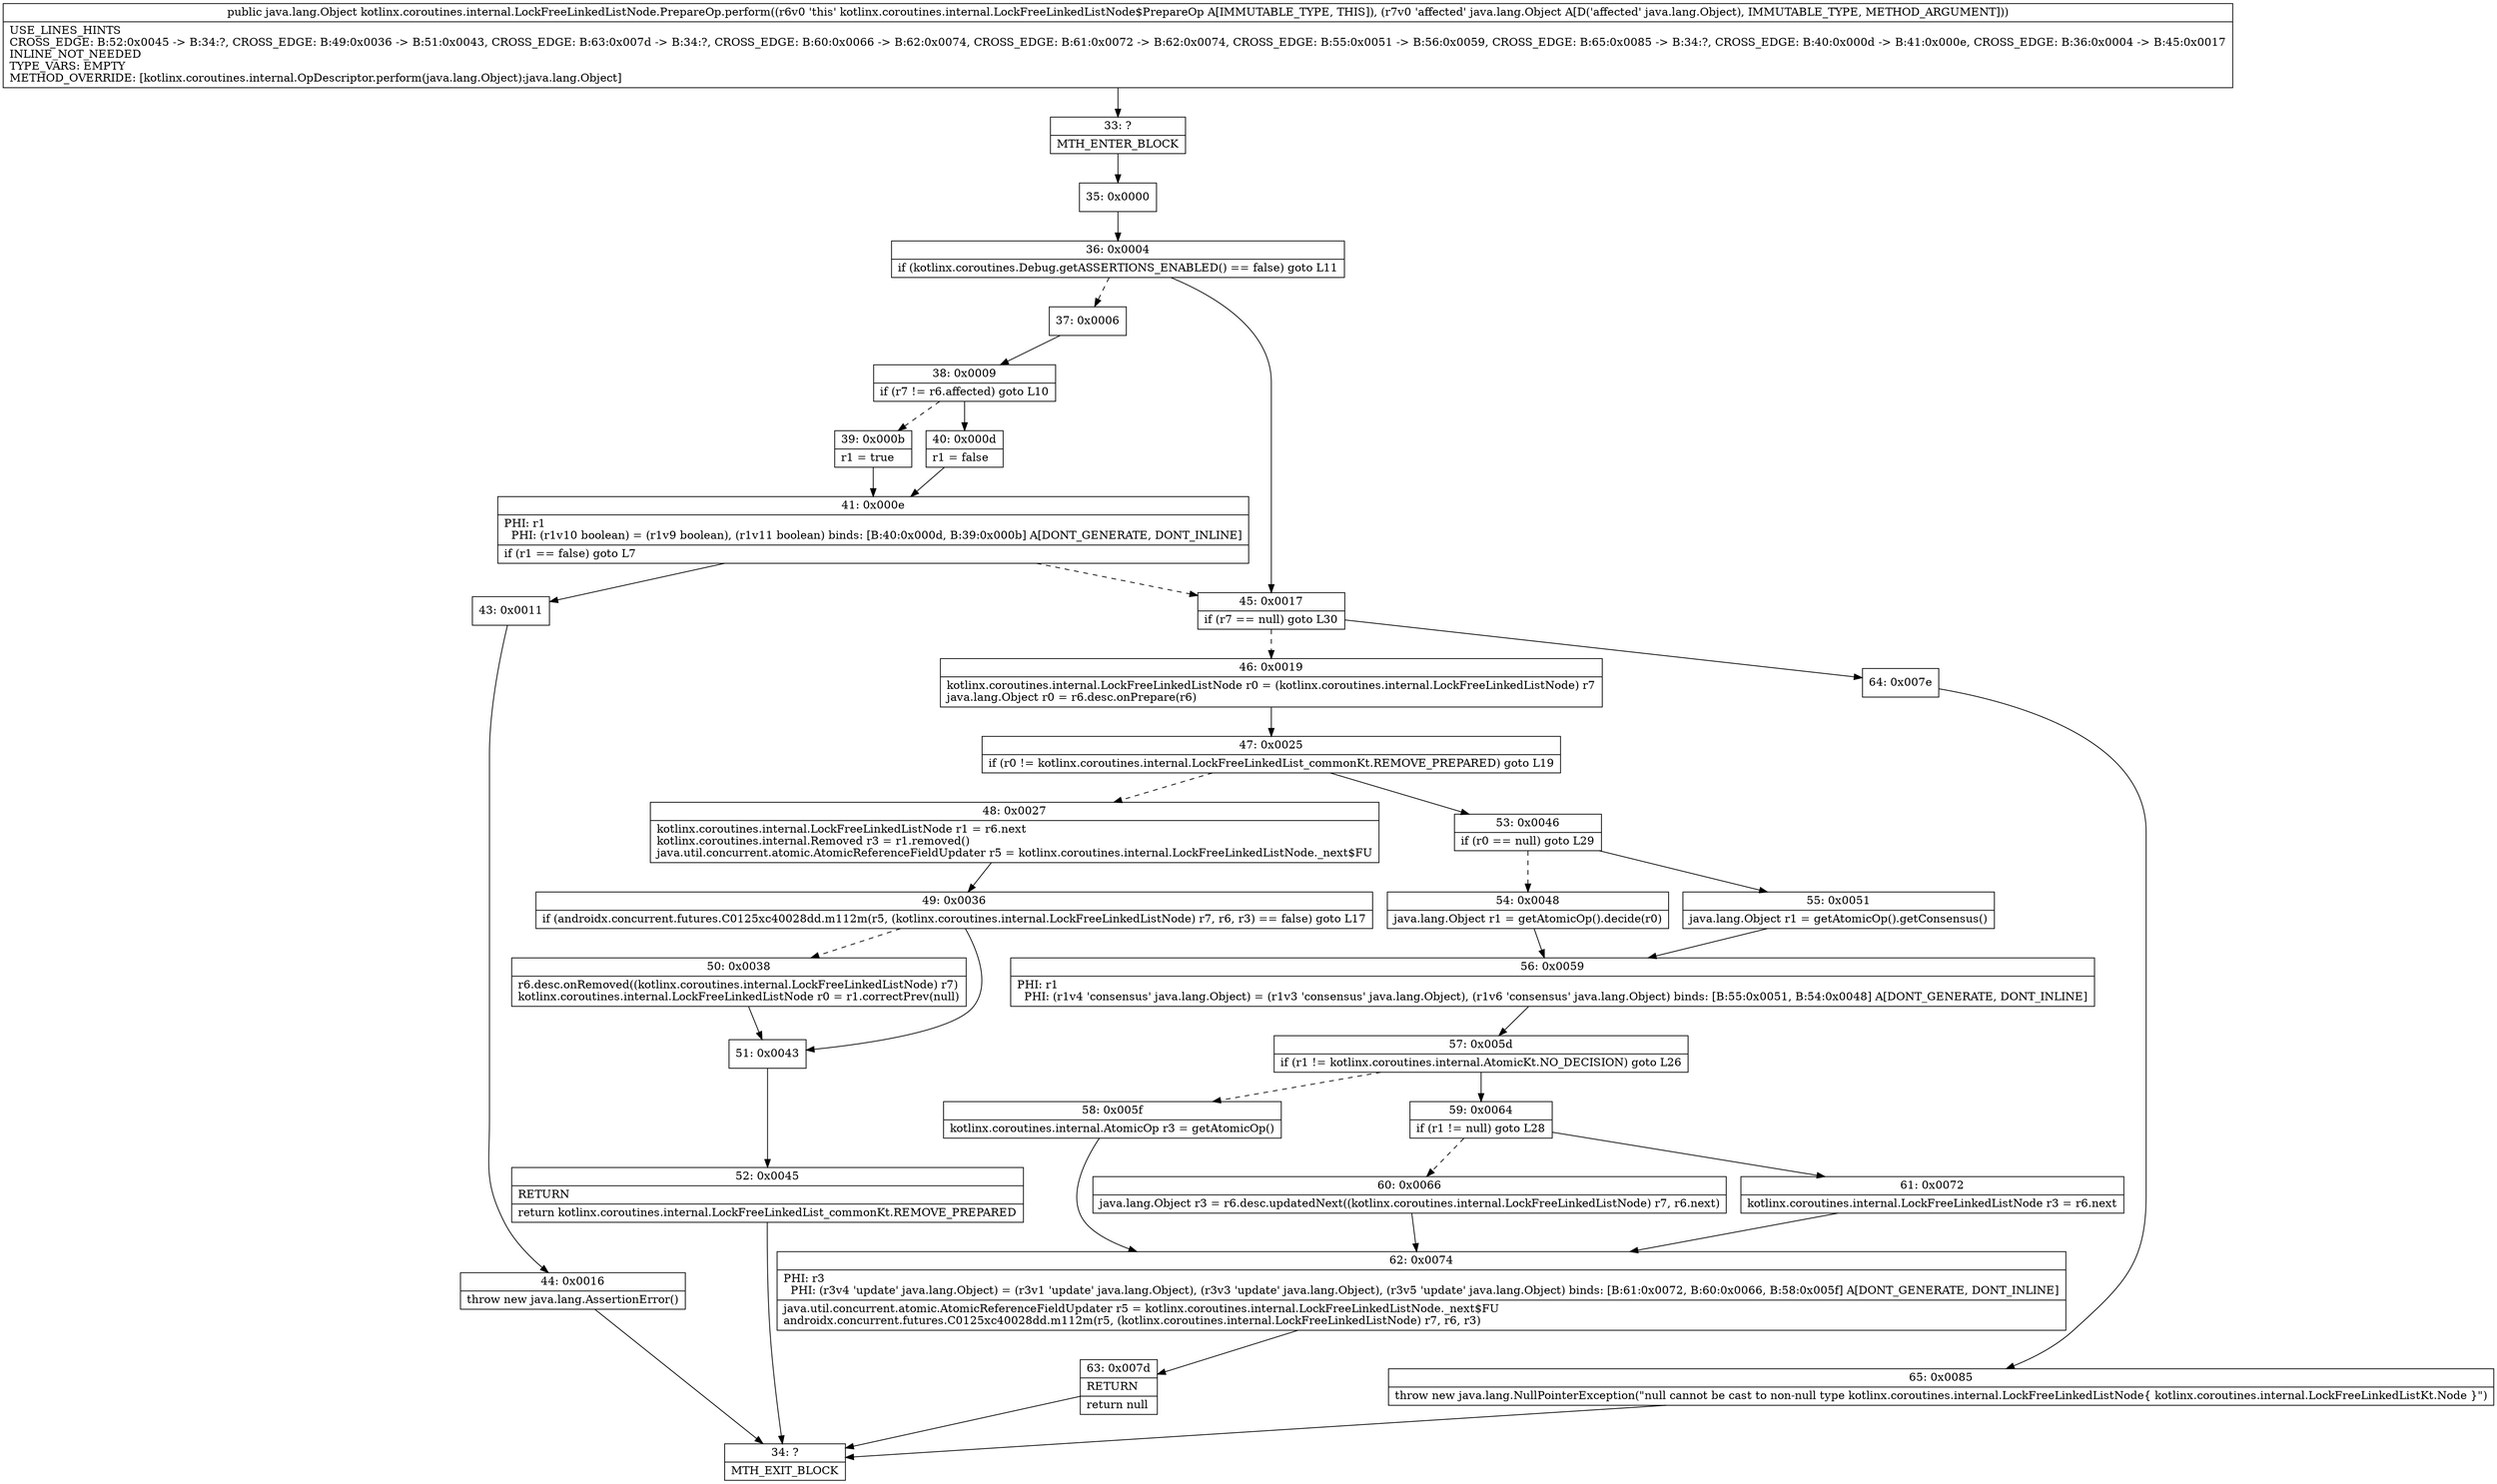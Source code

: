 digraph "CFG forkotlinx.coroutines.internal.LockFreeLinkedListNode.PrepareOp.perform(Ljava\/lang\/Object;)Ljava\/lang\/Object;" {
Node_33 [shape=record,label="{33\:\ ?|MTH_ENTER_BLOCK\l}"];
Node_35 [shape=record,label="{35\:\ 0x0000}"];
Node_36 [shape=record,label="{36\:\ 0x0004|if (kotlinx.coroutines.Debug.getASSERTIONS_ENABLED() == false) goto L11\l}"];
Node_37 [shape=record,label="{37\:\ 0x0006}"];
Node_38 [shape=record,label="{38\:\ 0x0009|if (r7 != r6.affected) goto L10\l}"];
Node_39 [shape=record,label="{39\:\ 0x000b|r1 = true\l}"];
Node_41 [shape=record,label="{41\:\ 0x000e|PHI: r1 \l  PHI: (r1v10 boolean) = (r1v9 boolean), (r1v11 boolean) binds: [B:40:0x000d, B:39:0x000b] A[DONT_GENERATE, DONT_INLINE]\l|if (r1 == false) goto L7\l}"];
Node_43 [shape=record,label="{43\:\ 0x0011}"];
Node_44 [shape=record,label="{44\:\ 0x0016|throw new java.lang.AssertionError()\l}"];
Node_34 [shape=record,label="{34\:\ ?|MTH_EXIT_BLOCK\l}"];
Node_40 [shape=record,label="{40\:\ 0x000d|r1 = false\l}"];
Node_45 [shape=record,label="{45\:\ 0x0017|if (r7 == null) goto L30\l}"];
Node_46 [shape=record,label="{46\:\ 0x0019|kotlinx.coroutines.internal.LockFreeLinkedListNode r0 = (kotlinx.coroutines.internal.LockFreeLinkedListNode) r7\ljava.lang.Object r0 = r6.desc.onPrepare(r6)\l}"];
Node_47 [shape=record,label="{47\:\ 0x0025|if (r0 != kotlinx.coroutines.internal.LockFreeLinkedList_commonKt.REMOVE_PREPARED) goto L19\l}"];
Node_48 [shape=record,label="{48\:\ 0x0027|kotlinx.coroutines.internal.LockFreeLinkedListNode r1 = r6.next\lkotlinx.coroutines.internal.Removed r3 = r1.removed()\ljava.util.concurrent.atomic.AtomicReferenceFieldUpdater r5 = kotlinx.coroutines.internal.LockFreeLinkedListNode._next$FU\l}"];
Node_49 [shape=record,label="{49\:\ 0x0036|if (androidx.concurrent.futures.C0125xc40028dd.m112m(r5, (kotlinx.coroutines.internal.LockFreeLinkedListNode) r7, r6, r3) == false) goto L17\l}"];
Node_50 [shape=record,label="{50\:\ 0x0038|r6.desc.onRemoved((kotlinx.coroutines.internal.LockFreeLinkedListNode) r7)\lkotlinx.coroutines.internal.LockFreeLinkedListNode r0 = r1.correctPrev(null)\l}"];
Node_51 [shape=record,label="{51\:\ 0x0043}"];
Node_52 [shape=record,label="{52\:\ 0x0045|RETURN\l|return kotlinx.coroutines.internal.LockFreeLinkedList_commonKt.REMOVE_PREPARED\l}"];
Node_53 [shape=record,label="{53\:\ 0x0046|if (r0 == null) goto L29\l}"];
Node_54 [shape=record,label="{54\:\ 0x0048|java.lang.Object r1 = getAtomicOp().decide(r0)\l}"];
Node_56 [shape=record,label="{56\:\ 0x0059|PHI: r1 \l  PHI: (r1v4 'consensus' java.lang.Object) = (r1v3 'consensus' java.lang.Object), (r1v6 'consensus' java.lang.Object) binds: [B:55:0x0051, B:54:0x0048] A[DONT_GENERATE, DONT_INLINE]\l}"];
Node_57 [shape=record,label="{57\:\ 0x005d|if (r1 != kotlinx.coroutines.internal.AtomicKt.NO_DECISION) goto L26\l}"];
Node_58 [shape=record,label="{58\:\ 0x005f|kotlinx.coroutines.internal.AtomicOp r3 = getAtomicOp()\l}"];
Node_62 [shape=record,label="{62\:\ 0x0074|PHI: r3 \l  PHI: (r3v4 'update' java.lang.Object) = (r3v1 'update' java.lang.Object), (r3v3 'update' java.lang.Object), (r3v5 'update' java.lang.Object) binds: [B:61:0x0072, B:60:0x0066, B:58:0x005f] A[DONT_GENERATE, DONT_INLINE]\l|java.util.concurrent.atomic.AtomicReferenceFieldUpdater r5 = kotlinx.coroutines.internal.LockFreeLinkedListNode._next$FU\landroidx.concurrent.futures.C0125xc40028dd.m112m(r5, (kotlinx.coroutines.internal.LockFreeLinkedListNode) r7, r6, r3)\l}"];
Node_63 [shape=record,label="{63\:\ 0x007d|RETURN\l|return null\l}"];
Node_59 [shape=record,label="{59\:\ 0x0064|if (r1 != null) goto L28\l}"];
Node_60 [shape=record,label="{60\:\ 0x0066|java.lang.Object r3 = r6.desc.updatedNext((kotlinx.coroutines.internal.LockFreeLinkedListNode) r7, r6.next)\l}"];
Node_61 [shape=record,label="{61\:\ 0x0072|kotlinx.coroutines.internal.LockFreeLinkedListNode r3 = r6.next\l}"];
Node_55 [shape=record,label="{55\:\ 0x0051|java.lang.Object r1 = getAtomicOp().getConsensus()\l}"];
Node_64 [shape=record,label="{64\:\ 0x007e}"];
Node_65 [shape=record,label="{65\:\ 0x0085|throw new java.lang.NullPointerException(\"null cannot be cast to non\-null type kotlinx.coroutines.internal.LockFreeLinkedListNode\{ kotlinx.coroutines.internal.LockFreeLinkedListKt.Node \}\")\l}"];
MethodNode[shape=record,label="{public java.lang.Object kotlinx.coroutines.internal.LockFreeLinkedListNode.PrepareOp.perform((r6v0 'this' kotlinx.coroutines.internal.LockFreeLinkedListNode$PrepareOp A[IMMUTABLE_TYPE, THIS]), (r7v0 'affected' java.lang.Object A[D('affected' java.lang.Object), IMMUTABLE_TYPE, METHOD_ARGUMENT]))  | USE_LINES_HINTS\lCROSS_EDGE: B:52:0x0045 \-\> B:34:?, CROSS_EDGE: B:49:0x0036 \-\> B:51:0x0043, CROSS_EDGE: B:63:0x007d \-\> B:34:?, CROSS_EDGE: B:60:0x0066 \-\> B:62:0x0074, CROSS_EDGE: B:61:0x0072 \-\> B:62:0x0074, CROSS_EDGE: B:55:0x0051 \-\> B:56:0x0059, CROSS_EDGE: B:65:0x0085 \-\> B:34:?, CROSS_EDGE: B:40:0x000d \-\> B:41:0x000e, CROSS_EDGE: B:36:0x0004 \-\> B:45:0x0017\lINLINE_NOT_NEEDED\lTYPE_VARS: EMPTY\lMETHOD_OVERRIDE: [kotlinx.coroutines.internal.OpDescriptor.perform(java.lang.Object):java.lang.Object]\l}"];
MethodNode -> Node_33;Node_33 -> Node_35;
Node_35 -> Node_36;
Node_36 -> Node_37[style=dashed];
Node_36 -> Node_45;
Node_37 -> Node_38;
Node_38 -> Node_39[style=dashed];
Node_38 -> Node_40;
Node_39 -> Node_41;
Node_41 -> Node_43;
Node_41 -> Node_45[style=dashed];
Node_43 -> Node_44;
Node_44 -> Node_34;
Node_40 -> Node_41;
Node_45 -> Node_46[style=dashed];
Node_45 -> Node_64;
Node_46 -> Node_47;
Node_47 -> Node_48[style=dashed];
Node_47 -> Node_53;
Node_48 -> Node_49;
Node_49 -> Node_50[style=dashed];
Node_49 -> Node_51;
Node_50 -> Node_51;
Node_51 -> Node_52;
Node_52 -> Node_34;
Node_53 -> Node_54[style=dashed];
Node_53 -> Node_55;
Node_54 -> Node_56;
Node_56 -> Node_57;
Node_57 -> Node_58[style=dashed];
Node_57 -> Node_59;
Node_58 -> Node_62;
Node_62 -> Node_63;
Node_63 -> Node_34;
Node_59 -> Node_60[style=dashed];
Node_59 -> Node_61;
Node_60 -> Node_62;
Node_61 -> Node_62;
Node_55 -> Node_56;
Node_64 -> Node_65;
Node_65 -> Node_34;
}

